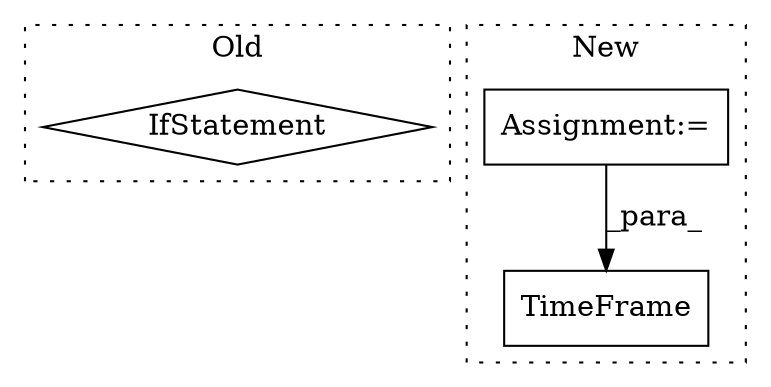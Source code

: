 digraph G {
subgraph cluster0 {
1 [label="IfStatement" a="25" s="3611" l="34" shape="diamond"];
label = "Old";
style="dotted";
}
subgraph cluster1 {
2 [label="TimeFrame" a="32" s="3972,4007" l="10,1" shape="box"];
3 [label="Assignment:=" a="7" s="3835" l="1" shape="box"];
label = "New";
style="dotted";
}
3 -> 2 [label="_para_"];
}